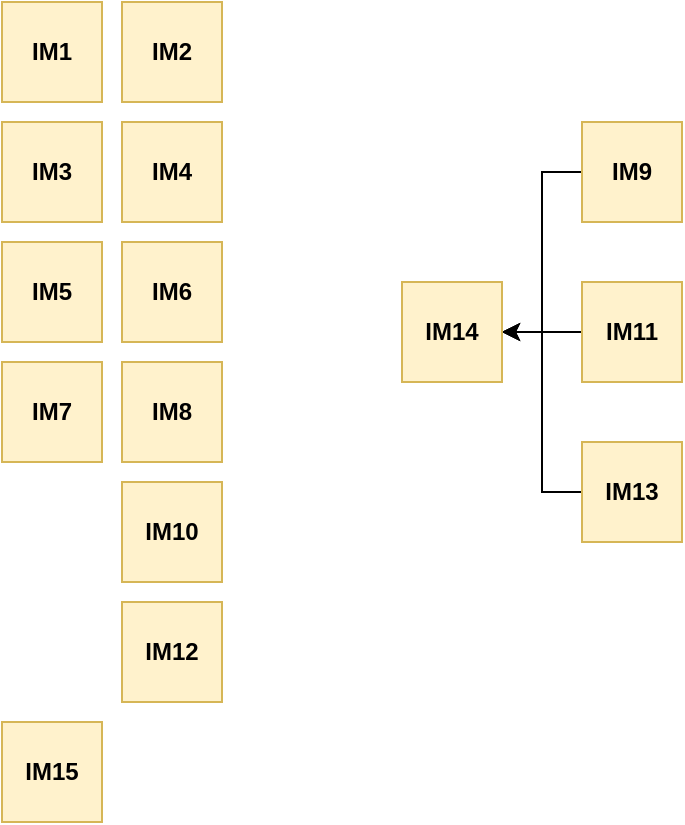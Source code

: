 <mxfile version="20.4.0" type="device"><diagram id="Voua08AdZDDQkW3HY6Ca" name="Page-1"><mxGraphModel dx="1633" dy="777" grid="1" gridSize="10" guides="1" tooltips="1" connect="1" arrows="1" fold="1" page="1" pageScale="1" pageWidth="850" pageHeight="1100" math="0" shadow="0"><root><mxCell id="0"/><mxCell id="1" parent="0"/><mxCell id="UbPSpZ2BlI031xM621BM-1" value="IM1" style="rounded=0;whiteSpace=wrap;html=1;fontStyle=1;fillColor=#fff2cc;strokeColor=#d6b656;" parent="1" vertex="1"><mxGeometry x="50" y="200" width="50" height="50" as="geometry"/></mxCell><mxCell id="UbPSpZ2BlI031xM621BM-2" value="IM2" style="rounded=0;whiteSpace=wrap;html=1;fontStyle=1;fillColor=#fff2cc;strokeColor=#d6b656;" parent="1" vertex="1"><mxGeometry x="110" y="200" width="50" height="50" as="geometry"/></mxCell><mxCell id="GSLJ3GHXtGEVud8e1H04-3" value="IM5" style="rounded=0;whiteSpace=wrap;html=1;fontStyle=1;fillColor=#fff2cc;strokeColor=#d6b656;" parent="1" vertex="1"><mxGeometry x="50" y="320" width="50" height="50" as="geometry"/></mxCell><mxCell id="GSLJ3GHXtGEVud8e1H04-4" value="IM8" style="rounded=0;whiteSpace=wrap;html=1;fontStyle=1;fillColor=#fff2cc;strokeColor=#d6b656;" parent="1" vertex="1"><mxGeometry x="110" y="380" width="50" height="50" as="geometry"/></mxCell><mxCell id="0wRppMmxfgJQ8HLzR6Ad-4" style="edgeStyle=orthogonalEdgeStyle;rounded=0;jumpStyle=arc;orthogonalLoop=1;jettySize=auto;html=1;exitX=0;exitY=0.5;exitDx=0;exitDy=0;entryX=1;entryY=0.5;entryDx=0;entryDy=0;" edge="1" parent="1" source="GSLJ3GHXtGEVud8e1H04-5" target="fTgO2sZlpGz_nwhxXqvM-2"><mxGeometry relative="1" as="geometry"/></mxCell><mxCell id="GSLJ3GHXtGEVud8e1H04-5" value="IM13" style="rounded=0;whiteSpace=wrap;html=1;fontStyle=1;fillColor=#fff2cc;strokeColor=#d6b656;" parent="1" vertex="1"><mxGeometry x="340" y="420" width="50" height="50" as="geometry"/></mxCell><mxCell id="0wRppMmxfgJQ8HLzR6Ad-2" style="edgeStyle=orthogonalEdgeStyle;rounded=0;jumpStyle=arc;orthogonalLoop=1;jettySize=auto;html=1;exitX=0;exitY=0.5;exitDx=0;exitDy=0;entryX=1;entryY=0.5;entryDx=0;entryDy=0;" edge="1" parent="1" source="GSLJ3GHXtGEVud8e1H04-6" target="fTgO2sZlpGz_nwhxXqvM-2"><mxGeometry relative="1" as="geometry"/></mxCell><mxCell id="GSLJ3GHXtGEVud8e1H04-6" value="IM9" style="rounded=0;whiteSpace=wrap;html=1;fontStyle=1;fillColor=#fff2cc;strokeColor=#d6b656;" parent="1" vertex="1"><mxGeometry x="340" y="260" width="50" height="50" as="geometry"/></mxCell><mxCell id="GSLJ3GHXtGEVud8e1H04-7" value="IM10" style="rounded=0;whiteSpace=wrap;html=1;fontStyle=1;fillColor=#fff2cc;strokeColor=#d6b656;" parent="1" vertex="1"><mxGeometry x="110" y="440" width="50" height="50" as="geometry"/></mxCell><mxCell id="0wRppMmxfgJQ8HLzR6Ad-3" value="" style="edgeStyle=orthogonalEdgeStyle;rounded=0;jumpStyle=arc;orthogonalLoop=1;jettySize=auto;html=1;" edge="1" parent="1" source="GSLJ3GHXtGEVud8e1H04-8" target="fTgO2sZlpGz_nwhxXqvM-2"><mxGeometry relative="1" as="geometry"/></mxCell><mxCell id="GSLJ3GHXtGEVud8e1H04-8" value="IM11" style="rounded=0;whiteSpace=wrap;html=1;fontStyle=1;fillColor=#fff2cc;strokeColor=#d6b656;" parent="1" vertex="1"><mxGeometry x="340.0" y="340" width="50" height="50" as="geometry"/></mxCell><mxCell id="GSLJ3GHXtGEVud8e1H04-9" value="IM12" style="rounded=0;whiteSpace=wrap;html=1;fontStyle=1;fillColor=#fff2cc;strokeColor=#d6b656;" parent="1" vertex="1"><mxGeometry x="110" y="500" width="50" height="50" as="geometry"/></mxCell><mxCell id="nAyjH7x5ld0WhubJfcOg-8" value="IM6" style="rounded=0;whiteSpace=wrap;html=1;fontStyle=1;fillColor=#fff2cc;strokeColor=#d6b656;" parent="1" vertex="1"><mxGeometry x="110" y="320" width="50" height="50" as="geometry"/></mxCell><mxCell id="nAyjH7x5ld0WhubJfcOg-13" value="IM7" style="rounded=0;whiteSpace=wrap;html=1;fontStyle=1;fillColor=#fff2cc;strokeColor=#d6b656;" parent="1" vertex="1"><mxGeometry x="50.0" y="380" width="50" height="50" as="geometry"/></mxCell><mxCell id="nAyjH7x5ld0WhubJfcOg-16" value="IM4" style="rounded=0;whiteSpace=wrap;html=1;fontStyle=1;fillColor=#fff2cc;strokeColor=#d6b656;" parent="1" vertex="1"><mxGeometry x="110" y="260" width="50" height="50" as="geometry"/></mxCell><mxCell id="uFB73G2saYUNhUMWogG1-1" value="IM3" style="rounded=0;whiteSpace=wrap;html=1;fontStyle=1;fillColor=#fff2cc;strokeColor=#d6b656;" parent="1" vertex="1"><mxGeometry x="50.0" y="260" width="50" height="50" as="geometry"/></mxCell><mxCell id="fTgO2sZlpGz_nwhxXqvM-1" value="IM15" style="rounded=0;whiteSpace=wrap;html=1;fontStyle=1;fillColor=#fff2cc;strokeColor=#d6b656;" parent="1" vertex="1"><mxGeometry x="50" y="560" width="50" height="50" as="geometry"/></mxCell><mxCell id="fTgO2sZlpGz_nwhxXqvM-2" value="IM14" style="rounded=0;whiteSpace=wrap;html=1;fontStyle=1;fillColor=#fff2cc;strokeColor=#d6b656;" parent="1" vertex="1"><mxGeometry x="250" y="340" width="50" height="50" as="geometry"/></mxCell></root></mxGraphModel></diagram></mxfile>